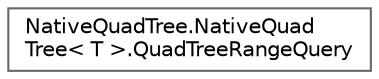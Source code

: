 digraph "Graphical Class Hierarchy"
{
 // LATEX_PDF_SIZE
  bgcolor="transparent";
  edge [fontname=Helvetica,fontsize=10,labelfontname=Helvetica,labelfontsize=10];
  node [fontname=Helvetica,fontsize=10,shape=box,height=0.2,width=0.4];
  rankdir="LR";
  Node0 [id="Node000000",label="NativeQuadTree.NativeQuad\lTree\< T \>.QuadTreeRangeQuery",height=0.2,width=0.4,color="grey40", fillcolor="white", style="filled",URL="$struct_native_quad_tree_1_1_native_quad_tree_1_1_quad_tree_range_query.html",tooltip=" "];
}
